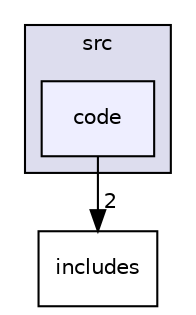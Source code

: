 digraph "/home/lars/Code/CPPtemplateSetup/src/code" {
  compound=true
  node [ fontsize="10", fontname="Helvetica"];
  edge [ labelfontsize="10", labelfontname="Helvetica"];
  subgraph clusterdir_68267d1309a1af8e8297ef4c3efbcdba {
    graph [ bgcolor="#ddddee", pencolor="black", label="src" fontname="Helvetica", fontsize="10", URL="dir_68267d1309a1af8e8297ef4c3efbcdba.html"]
  dir_3ef7287b8e7a9ed45eff58e9a3bb8bc1 [shape=box, label="code", style="filled", fillcolor="#eeeeff", pencolor="black", URL="dir_3ef7287b8e7a9ed45eff58e9a3bb8bc1.html"];
  }
  dir_bf59d41d727aac54882b42f236ae575e [shape=box label="includes" URL="dir_bf59d41d727aac54882b42f236ae575e.html"];
  dir_3ef7287b8e7a9ed45eff58e9a3bb8bc1->dir_bf59d41d727aac54882b42f236ae575e [headlabel="2", labeldistance=1.5 headhref="dir_000001_000002.html"];
}
